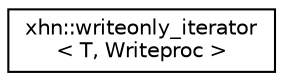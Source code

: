 digraph "Graphical Class Hierarchy"
{
  edge [fontname="Helvetica",fontsize="10",labelfontname="Helvetica",labelfontsize="10"];
  node [fontname="Helvetica",fontsize="10",shape=record];
  rankdir="LR";
  Node1 [label="xhn::writeonly_iterator\l\< T, Writeproc \>",height=0.2,width=0.4,color="black", fillcolor="white", style="filled",URL="$classxhn_1_1writeonly__iterator.html"];
}
